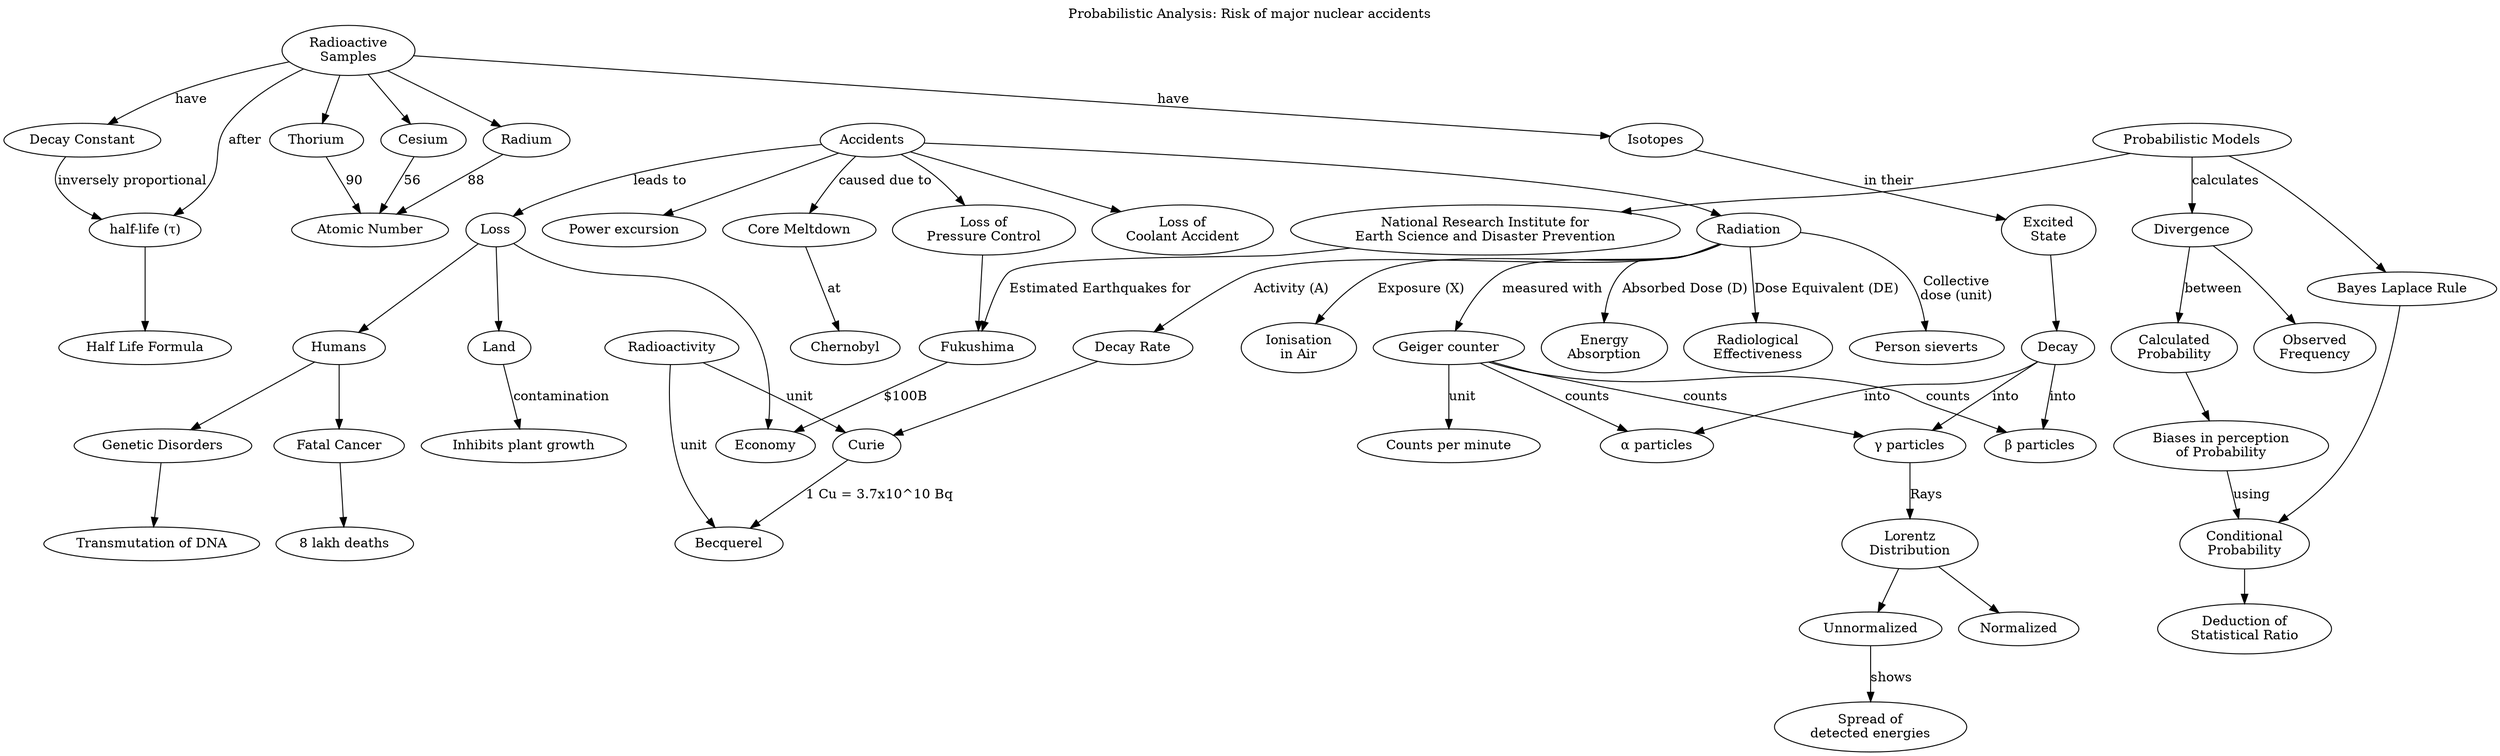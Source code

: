 digraph "Nuclear accident" {
    label="Probabilistic Analysis: Risk of major nuclear accidents";
    labelloc="t";
	"radio-root" [label="Radioactivity"];
	Accidents [label="Accidents"];
	Prob [label="Probabilistic Models"];
    "radio-root" -> Curie [label="unit"];
    "radio-root" -> Becquerel [label="unit"];
    Curie -> Becquerel [label="1 Cu = 3.7x10^10 Bq"];
    AN [label="Atomic Number"];
    HV [label="Radioactive\nSamples"];

    Cesium -> AN [label=56];
    Radium -> AN [label=88];
    Thorium -> AN [label=90];

    HV -> {
        Cesium;
        Radium;
        Thorium;
    }

    HV -> Isotopes [label="have"];

    alpha [label="&alpha; particles"];
    beta [label="&beta; particles"];
    gamma [label="&gamma; particles"];

    ES [label="Excited\nState"];
    Isotopes ->  ES [label="in their"];

    GC [label="Geiger counter"];
    Radiation -> GC [label="measured with"];

    CPM [label="Counts per minute"];
    GC -> CPM [label="unit"];

    Decay -> beta [label="into"];
    Decay -> gamma [label="into"];
    Decay -> alpha [label="into"];
    GC -> alpha [label="counts"];
    GC -> beta [label="counts"];
    GC -> gamma [label="counts"];

    ES -> Decay;
    HL [label="half-life (&tau;)"];
    HV -> HL [label="after"];
    HLFormula [label="Half Life Formula"];
    HL -> HLFormula;

    DC [label="Decay Constant"];
    DC -> HL [label="inversely proportional"];
    HV -> DC [label="have"];

    PE [label="Power excursion"];
    Accidents -> PE;

    LOPC [label="Loss of\nPressure Control"];
    Accidents -> LOPC;
    LOPC -> Fukushima;

    CoreMeltdown [label="Core Meltdown"];
    Accidents -> CoreMeltdown [label="caused due to"];

    CoreMeltdown -> Chernobyl [label="at"];

    LOCA [label="Loss of\nCoolant Accident"];
    Accidents -> LOCA;
    Accidents -> Radiation;
    Accidents -> Loss [label="leads to"];

    Loss -> {
        Land;
        Economy;
        Humans;
    }

    Cancer [label="Fatal Cancer"];
    Humans -> Cancer;
    GenDis [label="Genetic Disorders"];
    Humans -> GenDis;
    DNATransmutation [label="Transmutation of DNA"];
    GenDis -> DNATransmutation;

    PS [label="Person sieverts"];
    Radiation -> PS [label="Collective\ndose (unit)"];

    InPlGr [label="Inhibits plant growth"];
    Land -> InPlGr [label="contamination"];

    Fukushima -> Economy [label="$100B"];

    NIED [label="National Research Institute for\nEarth Science and Disaster Prevention"];
    Prob -> NIED;
    NIED -> Fukushima [label="Estimated Earthquakes for"];

    Prob -> Divergence [label="calculates"];

    ObFreq [label="Observed\nFrequency"];
    CalProb [label="Calculated\nProbability"];

    Divergence -> ObFreq;
    Divergence -> CalProb [label="between"];

    Bias [label="Biases in perception\nof Probability"];
    CalProb -> Bias;

    Cancer -> "8 lakh deaths";

    Bayes [label="Bayes Laplace Rule"];
    Prob -> Bayes;

    Condprob [label="Conditional\nProbability"];
    Bayes -> Condprob;

    Bias -> Condprob [label="using"];

    Ratio [label="Deduction of\nStatistical Ratio"];
    Condprob -> Ratio;

    Radiation -> "Decay Rate" [label="Activity (A)"];
    "Decay Rate" -> Curie;

    Radiation -> "Ionisation\nin Air" [label="Exposure (X)"];
    Radiation -> "Energy\nAbsorption" [label="Absorbed Dose (D)"];
    Radiation -> "Radiological\nEffectiveness" [label="Dose Equivalent (DE)"];

    lorentz [label="Lorentz\nDistribution"];
    gamma -> lorentz [label="Rays"];

    lorentz -> {
        Normalized;
        Unnormalized;
    }

    Unnormalized -> "Spread of\ndetected energies" [label="shows"];
}

